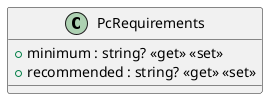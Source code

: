 @startuml
class PcRequirements {
    + minimum : string? <<get>> <<set>>
    + recommended : string? <<get>> <<set>>
}
@enduml
